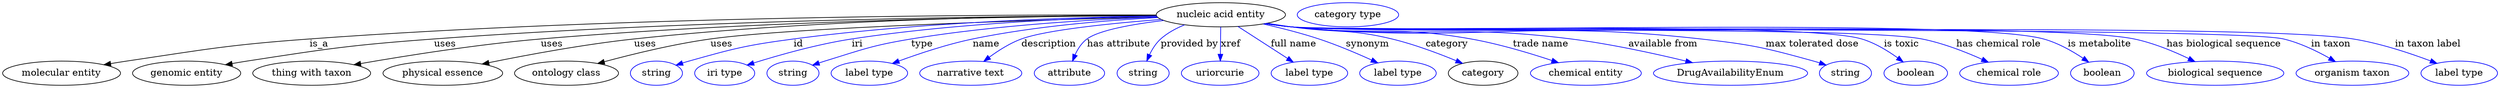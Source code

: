digraph {
	graph [bb="0,0,3684.6,123"];
	node [label="\N"];
	"nucleic acid entity"	[height=0.5,
		label="nucleic acid entity",
		pos="1799.1,105",
		width=2.6539];
	"molecular entity"	[height=0.5,
		pos="87.092,18",
		width=2.4192];
	"nucleic acid entity" -> "molecular entity"	[label=is_a,
		lp="467.09,61.5",
		pos="e,149.76,30.596 1703.5,104.65 1482.8,105.46 921.09,103.6 453.09,69 332.53,60.085 302.66,53.88 183.09,36 175.5,34.865 167.59,33.598 \
159.7,32.282"];
	"genomic entity"	[height=0.5,
		pos="272.09,18",
		width=2.2206];
	"nucleic acid entity" -> "genomic entity"	[label=uses,
		lp="653.59,61.5",
		pos="e,329.44,30.563 1703.7,103.99 1505,103.35 1032.3,98.522 637.09,69 513.9,59.798 483.17,54.934 361.09,36 354.04,34.906 346.69,33.666 \
339.37,32.366"];
	"thing with taxon"	[height=0.5,
		pos="457.09,18",
		width=2.4192];
	"nucleic acid entity" -> "thing with taxon"	[label=uses,
		lp="811.59,61.5",
		pos="e,519.43,30.579 1703.7,103.87 1525.1,102.91 1128.1,97.436 795.09,69 703.04,61.139 597.88,44.335 529.64,32.38"];
	"physical essence"	[height=0.5,
		pos="650.09,18",
		width=2.4553];
	"nucleic acid entity" -> "physical essence"	[label=uses,
		lp="949.59,61.5",
		pos="e,708.3,31.649 1703.3,104.33 1543.3,103.93 1211.7,99.106 933.09,69 859.16,61.011 775.38,45.375 718.29,33.705"];
	"ontology class"	[height=0.5,
		pos="833.09,18",
		width=2.1304];
	"nucleic acid entity" -> "ontology class"	[label=uses,
		lp="1062.6,61.5",
		pos="e,879.17,32.411 1704.8,101.78 1531.9,97.36 1170.5,86.346 1046.1,69 992.11,61.475 931.72,46.676 889.07,35.122"];
	id	[color=blue,
		height=0.5,
		label=string,
		pos="966.09,18",
		width=1.0652];
	"nucleic acid entity" -> id	[color=blue,
		label=id,
		lp="1176.1,61.5",
		pos="e,995.09,29.954 1703.9,103.27 1580.2,101.29 1357.6,94.153 1169.1,69 1099.3,59.686 1081.9,55.131 1014.1,36 1011,35.124 1007.8,34.151 \
1004.6,33.129",
		style=solid];
	iri	[color=blue,
		height=0.5,
		label="iri type",
		pos="1067.1,18",
		width=1.2277];
	"nucleic acid entity" -> iri	[color=blue,
		label=iri,
		lp="1262.1,61.5",
		pos="e,1100.1,30.136 1704,103.04 1594.8,100.75 1410.6,93.236 1254.1,69 1203.6,61.185 1147.2,45.037 1109.7,33.198",
		style=solid];
	type	[color=blue,
		height=0.5,
		label=string,
		pos="1168.1,18",
		width=1.0652];
	"nucleic acid entity" -> type	[color=blue,
		label=type,
		lp="1358.1,61.5",
		pos="e,1197,29.944 1704.9,101.67 1612,98.228 1466.5,89.757 1342.1,69 1284.6,59.402 1270.8,53.27 1215.1,36 1212.3,35.145 1209.5,34.225 \
1206.7,33.271",
		style=solid];
	name	[color=blue,
		height=0.5,
		label="label type",
		pos="1281.1,18",
		width=1.5707];
	"nucleic acid entity" -> name	[color=blue,
		label=name,
		lp="1453.1,61.5",
		pos="e,1314.9,32.535 1706.1,100.81 1631.6,96.899 1524.8,88.213 1433.1,69 1395.7,61.168 1354.7,47.331 1324.6,36.195",
		style=solid];
	description	[color=blue,
		height=0.5,
		label="narrative text",
		pos="1431.1,18",
		width=2.0943];
	"nucleic acid entity" -> description	[color=blue,
		label=description,
		lp="1544.6,61.5",
		pos="e,1449.8,35.594 1710.4,98.16 1637.6,92.505 1540.7,82.76 1504.1,69 1487.5,62.752 1471,51.943 1457.9,41.97",
		style=solid];
	"has attribute"	[color=blue,
		height=0.5,
		label=attribute,
		pos="1576.1,18",
		width=1.4443];
	"nucleic acid entity" -> "has attribute"	[color=blue,
		label="has attribute",
		lp="1648.1,61.5",
		pos="e,1580.3,35.971 1714.3,96.615 1669.1,91.213 1619.1,82.439 1601.1,69 1593.3,63.181 1587.8,54.25 1583.9,45.537",
		style=solid];
	"provided by"	[color=blue,
		height=0.5,
		label=string,
		pos="1684.1,18",
		width=1.0652];
	"nucleic acid entity" -> "provided by"	[color=blue,
		label="provided by",
		lp="1752.6,61.5",
		pos="e,1689.5,36.267 1745.2,89.909 1732.7,84.806 1720.1,77.998 1710.1,69 1703,62.627 1697.6,53.869 1693.5,45.463",
		style=solid];
	xref	[color=blue,
		height=0.5,
		label=uriorcurie,
		pos="1798.1,18",
		width=1.5887];
	"nucleic acid entity" -> xref	[color=blue,
		label=xref,
		lp="1813.6,61.5",
		pos="e,1798.3,36.175 1798.9,86.799 1798.8,75.163 1798.6,59.548 1798.4,46.237",
		style=solid];
	"full name"	[color=blue,
		height=0.5,
		label="label type",
		pos="1930.1,18",
		width=1.5707];
	"nucleic acid entity" -> "full name"	[color=blue,
		label="full name",
		lp="1906.6,61.5",
		pos="e,1906.2,34.479 1824.4,87.611 1845.2,74.068 1875,54.749 1897.6,40.06",
		style=solid];
	synonym	[color=blue,
		height=0.5,
		label="label type",
		pos="2061.1,18",
		width=1.5707];
	"nucleic acid entity" -> synonym	[color=blue,
		label=synonym,
		lp="2016.1,61.5",
		pos="e,2031.3,33.36 1861.5,91.344 1887.3,85.483 1917.4,77.848 1944.1,69 1970.7,60.174 1999.7,47.816 2022.1,37.594",
		style=solid];
	category	[height=0.5,
		pos="2187.1,18",
		width=1.4263];
	"nucleic acid entity" -> category	[color=blue,
		label=category,
		lp="2133.6,61.5",
		pos="e,2156.6,32.626 1867.6,92.391 1879.4,90.503 1891.6,88.634 1903.1,87 1969.1,77.618 1987.3,84.691 2052.1,69 2085,61.041 2120.8,47.517 \
2147.3,36.54",
		style=solid];
	"trade name"	[color=blue,
		height=0.5,
		label="chemical entity",
		pos="2338.1,18",
		width=2.2748];
	"nucleic acid entity" -> "trade name"	[color=blue,
		label="trade name",
		lp="2272.1,61.5",
		pos="e,2297.7,33.681 1866.1,92.093 1878.4,90.183 1891.1,88.383 1903.1,87 2020.8,73.427 2052.5,89.935 2169.1,69 2209.9,61.669 2254.9,48.074 \
2288.2,36.908",
		style=solid];
	"available from"	[color=blue,
		height=0.5,
		label=DrugAvailabilityEnum,
		pos="2552.1,18",
		width=3.1594];
	"nucleic acid entity" -> "available from"	[color=blue,
		label="available from",
		lp="2453.6,61.5",
		pos="e,2496,33.674 1865.2,91.982 1877.8,90.047 1890.8,88.267 1903.1,87 2086.3,68.111 2134.4,92.244 2317.1,69 2374.8,61.652 2439.5,47.454 \
2486.3,36.06",
		style=solid];
	"max tolerated dose"	[color=blue,
		height=0.5,
		label=string,
		pos="2722.1,18",
		width=1.0652];
	"nucleic acid entity" -> "max tolerated dose"	[color=blue,
		label="max tolerated dose",
		lp="2673.1,61.5",
		pos="e,2693.5,30.124 1864.9,91.888 1877.6,89.948 1890.7,88.191 1903.1,87 2171.3,61.209 2241.4,99.374 2509.1,69 2583.8,60.521 2602.6,56.183 \
2675.1,36 2678,35.188 2681,34.282 2684,33.322",
		style=solid];
	"is toxic"	[color=blue,
		height=0.5,
		label=boolean,
		pos="2825.1,18",
		width=1.2999];
	"nucleic acid entity" -> "is toxic"	[color=blue,
		label="is toxic",
		lp="2805.1,61.5",
		pos="e,2806.7,34.729 1864.7,91.847 1877.4,89.898 1890.6,88.147 1903.1,87 1996.4,78.422 2656.4,96.042 2746.1,69 2765.2,63.243 2784.2,51.492 \
2798.7,40.828",
		style=solid];
	"has chemical role"	[color=blue,
		height=0.5,
		label="chemical role",
		pos="2963.1,18",
		width=2.022];
	"nucleic acid entity" -> "has chemical role"	[color=blue,
		label="has chemical role",
		lp="2948.6,61.5",
		pos="e,2932.7,34.398 1864.7,91.826 1877.4,89.879 1890.6,88.135 1903.1,87 2006.2,77.622 2733.5,89.156 2835.1,69 2865.8,62.913 2898.6,49.948 \
2923.3,38.746",
		style=solid];
	"is metabolite"	[color=blue,
		height=0.5,
		label=boolean,
		pos="3101.1,18",
		width=1.2999];
	"nucleic acid entity" -> "is metabolite"	[color=blue,
		label="is metabolite",
		lp="3097.1,61.5",
		pos="e,3081.2,34.53 1864.4,91.838 1877.2,89.876 1890.5,88.123 1903.1,87 2026.2,76.003 2896,102.13 3015.1,69 3035.9,63.218 3056.8,51.18 \
3072.9,40.365",
		style=solid];
	"has biological sequence"	[color=blue,
		height=0.5,
		label="biological sequence",
		pos="3267.1,18",
		width=2.8164];
	"nucleic acid entity" -> "has biological sequence"	[color=blue,
		label="has biological sequence",
		lp="3280.6,61.5",
		pos="e,3237.3,35.298 1864.4,91.82 1877.2,89.86 1890.5,88.113 1903.1,87 2040.9,74.808 3012.7,97.314 3148.1,69 3176,63.155 3205.7,50.739 \
3228.4,39.742",
		style=solid];
	"in taxon"	[color=blue,
		height=0.5,
		label="organism taxon",
		pos="3470.1,18",
		width=2.3109];
	"nucleic acid entity" -> "in taxon"	[color=blue,
		label="in taxon",
		lp="3439.1,61.5",
		pos="e,3445.2,35.308 1864.4,91.798 1877.2,89.84 1890.5,88.099 1903.1,87 1984.2,79.91 3289.9,88.043 3369.1,69 3392.8,63.3 3417.4,51.302 \
3436.3,40.489",
		style=solid];
	"in taxon label"	[color=blue,
		height=0.5,
		label="label type",
		pos="3628.1,18",
		width=1.5707];
	"nucleic acid entity" -> "in taxon label"	[color=blue,
		label="in taxon label",
		lp="3582.6,61.5",
		pos="e,3595.3,32.676 1864.4,91.79 1877.2,89.833 1890.5,88.094 1903.1,87 2076.8,71.895 3300,96.917 3472.1,69 3511.6,62.589 3554.8,48.111 \
3585.7,36.376",
		style=solid];
	"named thing_category"	[color=blue,
		height=0.5,
		label="category type",
		pos="1987.1,105",
		width=2.0762];
}
